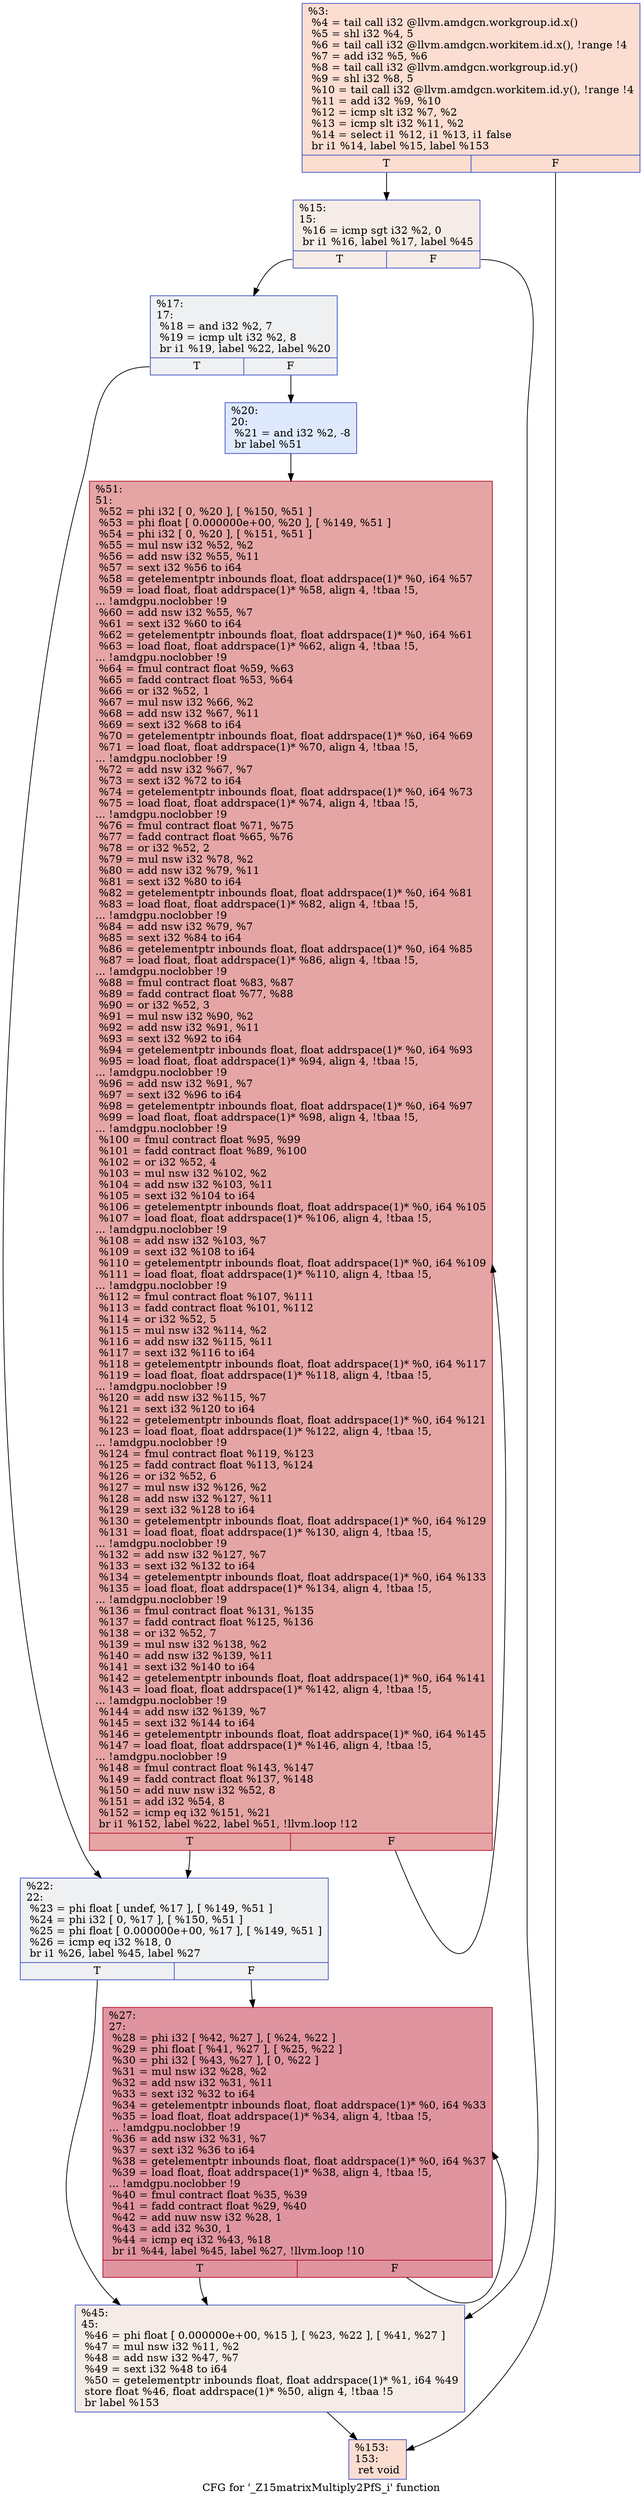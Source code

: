 digraph "CFG for '_Z15matrixMultiply2PfS_i' function" {
	label="CFG for '_Z15matrixMultiply2PfS_i' function";

	Node0x453c900 [shape=record,color="#3d50c3ff", style=filled, fillcolor="#f7b39670",label="{%3:\l  %4 = tail call i32 @llvm.amdgcn.workgroup.id.x()\l  %5 = shl i32 %4, 5\l  %6 = tail call i32 @llvm.amdgcn.workitem.id.x(), !range !4\l  %7 = add i32 %5, %6\l  %8 = tail call i32 @llvm.amdgcn.workgroup.id.y()\l  %9 = shl i32 %8, 5\l  %10 = tail call i32 @llvm.amdgcn.workitem.id.y(), !range !4\l  %11 = add i32 %9, %10\l  %12 = icmp slt i32 %7, %2\l  %13 = icmp slt i32 %11, %2\l  %14 = select i1 %12, i1 %13, i1 false\l  br i1 %14, label %15, label %153\l|{<s0>T|<s1>F}}"];
	Node0x453c900:s0 -> Node0x453ed80;
	Node0x453c900:s1 -> Node0x453ee10;
	Node0x453ed80 [shape=record,color="#3d50c3ff", style=filled, fillcolor="#ead5c970",label="{%15:\l15:                                               \l  %16 = icmp sgt i32 %2, 0\l  br i1 %16, label %17, label %45\l|{<s0>T|<s1>F}}"];
	Node0x453ed80:s0 -> Node0x453e200;
	Node0x453ed80:s1 -> Node0x453f120;
	Node0x453e200 [shape=record,color="#3d50c3ff", style=filled, fillcolor="#d9dce170",label="{%17:\l17:                                               \l  %18 = and i32 %2, 7\l  %19 = icmp ult i32 %2, 8\l  br i1 %19, label %22, label %20\l|{<s0>T|<s1>F}}"];
	Node0x453e200:s0 -> Node0x453f3a0;
	Node0x453e200:s1 -> Node0x453f3f0;
	Node0x453f3f0 [shape=record,color="#3d50c3ff", style=filled, fillcolor="#b5cdfa70",label="{%20:\l20:                                               \l  %21 = and i32 %2, -8\l  br label %51\l}"];
	Node0x453f3f0 -> Node0x453f5f0;
	Node0x453f3a0 [shape=record,color="#3d50c3ff", style=filled, fillcolor="#d9dce170",label="{%22:\l22:                                               \l  %23 = phi float [ undef, %17 ], [ %149, %51 ]\l  %24 = phi i32 [ 0, %17 ], [ %150, %51 ]\l  %25 = phi float [ 0.000000e+00, %17 ], [ %149, %51 ]\l  %26 = icmp eq i32 %18, 0\l  br i1 %26, label %45, label %27\l|{<s0>T|<s1>F}}"];
	Node0x453f3a0:s0 -> Node0x453f120;
	Node0x453f3a0:s1 -> Node0x4540860;
	Node0x4540860 [shape=record,color="#b70d28ff", style=filled, fillcolor="#b70d2870",label="{%27:\l27:                                               \l  %28 = phi i32 [ %42, %27 ], [ %24, %22 ]\l  %29 = phi float [ %41, %27 ], [ %25, %22 ]\l  %30 = phi i32 [ %43, %27 ], [ 0, %22 ]\l  %31 = mul nsw i32 %28, %2\l  %32 = add nsw i32 %31, %11\l  %33 = sext i32 %32 to i64\l  %34 = getelementptr inbounds float, float addrspace(1)* %0, i64 %33\l  %35 = load float, float addrspace(1)* %34, align 4, !tbaa !5,\l... !amdgpu.noclobber !9\l  %36 = add nsw i32 %31, %7\l  %37 = sext i32 %36 to i64\l  %38 = getelementptr inbounds float, float addrspace(1)* %0, i64 %37\l  %39 = load float, float addrspace(1)* %38, align 4, !tbaa !5,\l... !amdgpu.noclobber !9\l  %40 = fmul contract float %35, %39\l  %41 = fadd contract float %29, %40\l  %42 = add nuw nsw i32 %28, 1\l  %43 = add i32 %30, 1\l  %44 = icmp eq i32 %43, %18\l  br i1 %44, label %45, label %27, !llvm.loop !10\l|{<s0>T|<s1>F}}"];
	Node0x4540860:s0 -> Node0x453f120;
	Node0x4540860:s1 -> Node0x4540860;
	Node0x453f120 [shape=record,color="#3d50c3ff", style=filled, fillcolor="#ead5c970",label="{%45:\l45:                                               \l  %46 = phi float [ 0.000000e+00, %15 ], [ %23, %22 ], [ %41, %27 ]\l  %47 = mul nsw i32 %11, %2\l  %48 = add nsw i32 %47, %7\l  %49 = sext i32 %48 to i64\l  %50 = getelementptr inbounds float, float addrspace(1)* %1, i64 %49\l  store float %46, float addrspace(1)* %50, align 4, !tbaa !5\l  br label %153\l}"];
	Node0x453f120 -> Node0x453ee10;
	Node0x453f5f0 [shape=record,color="#b70d28ff", style=filled, fillcolor="#c5333470",label="{%51:\l51:                                               \l  %52 = phi i32 [ 0, %20 ], [ %150, %51 ]\l  %53 = phi float [ 0.000000e+00, %20 ], [ %149, %51 ]\l  %54 = phi i32 [ 0, %20 ], [ %151, %51 ]\l  %55 = mul nsw i32 %52, %2\l  %56 = add nsw i32 %55, %11\l  %57 = sext i32 %56 to i64\l  %58 = getelementptr inbounds float, float addrspace(1)* %0, i64 %57\l  %59 = load float, float addrspace(1)* %58, align 4, !tbaa !5,\l... !amdgpu.noclobber !9\l  %60 = add nsw i32 %55, %7\l  %61 = sext i32 %60 to i64\l  %62 = getelementptr inbounds float, float addrspace(1)* %0, i64 %61\l  %63 = load float, float addrspace(1)* %62, align 4, !tbaa !5,\l... !amdgpu.noclobber !9\l  %64 = fmul contract float %59, %63\l  %65 = fadd contract float %53, %64\l  %66 = or i32 %52, 1\l  %67 = mul nsw i32 %66, %2\l  %68 = add nsw i32 %67, %11\l  %69 = sext i32 %68 to i64\l  %70 = getelementptr inbounds float, float addrspace(1)* %0, i64 %69\l  %71 = load float, float addrspace(1)* %70, align 4, !tbaa !5,\l... !amdgpu.noclobber !9\l  %72 = add nsw i32 %67, %7\l  %73 = sext i32 %72 to i64\l  %74 = getelementptr inbounds float, float addrspace(1)* %0, i64 %73\l  %75 = load float, float addrspace(1)* %74, align 4, !tbaa !5,\l... !amdgpu.noclobber !9\l  %76 = fmul contract float %71, %75\l  %77 = fadd contract float %65, %76\l  %78 = or i32 %52, 2\l  %79 = mul nsw i32 %78, %2\l  %80 = add nsw i32 %79, %11\l  %81 = sext i32 %80 to i64\l  %82 = getelementptr inbounds float, float addrspace(1)* %0, i64 %81\l  %83 = load float, float addrspace(1)* %82, align 4, !tbaa !5,\l... !amdgpu.noclobber !9\l  %84 = add nsw i32 %79, %7\l  %85 = sext i32 %84 to i64\l  %86 = getelementptr inbounds float, float addrspace(1)* %0, i64 %85\l  %87 = load float, float addrspace(1)* %86, align 4, !tbaa !5,\l... !amdgpu.noclobber !9\l  %88 = fmul contract float %83, %87\l  %89 = fadd contract float %77, %88\l  %90 = or i32 %52, 3\l  %91 = mul nsw i32 %90, %2\l  %92 = add nsw i32 %91, %11\l  %93 = sext i32 %92 to i64\l  %94 = getelementptr inbounds float, float addrspace(1)* %0, i64 %93\l  %95 = load float, float addrspace(1)* %94, align 4, !tbaa !5,\l... !amdgpu.noclobber !9\l  %96 = add nsw i32 %91, %7\l  %97 = sext i32 %96 to i64\l  %98 = getelementptr inbounds float, float addrspace(1)* %0, i64 %97\l  %99 = load float, float addrspace(1)* %98, align 4, !tbaa !5,\l... !amdgpu.noclobber !9\l  %100 = fmul contract float %95, %99\l  %101 = fadd contract float %89, %100\l  %102 = or i32 %52, 4\l  %103 = mul nsw i32 %102, %2\l  %104 = add nsw i32 %103, %11\l  %105 = sext i32 %104 to i64\l  %106 = getelementptr inbounds float, float addrspace(1)* %0, i64 %105\l  %107 = load float, float addrspace(1)* %106, align 4, !tbaa !5,\l... !amdgpu.noclobber !9\l  %108 = add nsw i32 %103, %7\l  %109 = sext i32 %108 to i64\l  %110 = getelementptr inbounds float, float addrspace(1)* %0, i64 %109\l  %111 = load float, float addrspace(1)* %110, align 4, !tbaa !5,\l... !amdgpu.noclobber !9\l  %112 = fmul contract float %107, %111\l  %113 = fadd contract float %101, %112\l  %114 = or i32 %52, 5\l  %115 = mul nsw i32 %114, %2\l  %116 = add nsw i32 %115, %11\l  %117 = sext i32 %116 to i64\l  %118 = getelementptr inbounds float, float addrspace(1)* %0, i64 %117\l  %119 = load float, float addrspace(1)* %118, align 4, !tbaa !5,\l... !amdgpu.noclobber !9\l  %120 = add nsw i32 %115, %7\l  %121 = sext i32 %120 to i64\l  %122 = getelementptr inbounds float, float addrspace(1)* %0, i64 %121\l  %123 = load float, float addrspace(1)* %122, align 4, !tbaa !5,\l... !amdgpu.noclobber !9\l  %124 = fmul contract float %119, %123\l  %125 = fadd contract float %113, %124\l  %126 = or i32 %52, 6\l  %127 = mul nsw i32 %126, %2\l  %128 = add nsw i32 %127, %11\l  %129 = sext i32 %128 to i64\l  %130 = getelementptr inbounds float, float addrspace(1)* %0, i64 %129\l  %131 = load float, float addrspace(1)* %130, align 4, !tbaa !5,\l... !amdgpu.noclobber !9\l  %132 = add nsw i32 %127, %7\l  %133 = sext i32 %132 to i64\l  %134 = getelementptr inbounds float, float addrspace(1)* %0, i64 %133\l  %135 = load float, float addrspace(1)* %134, align 4, !tbaa !5,\l... !amdgpu.noclobber !9\l  %136 = fmul contract float %131, %135\l  %137 = fadd contract float %125, %136\l  %138 = or i32 %52, 7\l  %139 = mul nsw i32 %138, %2\l  %140 = add nsw i32 %139, %11\l  %141 = sext i32 %140 to i64\l  %142 = getelementptr inbounds float, float addrspace(1)* %0, i64 %141\l  %143 = load float, float addrspace(1)* %142, align 4, !tbaa !5,\l... !amdgpu.noclobber !9\l  %144 = add nsw i32 %139, %7\l  %145 = sext i32 %144 to i64\l  %146 = getelementptr inbounds float, float addrspace(1)* %0, i64 %145\l  %147 = load float, float addrspace(1)* %146, align 4, !tbaa !5,\l... !amdgpu.noclobber !9\l  %148 = fmul contract float %143, %147\l  %149 = fadd contract float %137, %148\l  %150 = add nuw nsw i32 %52, 8\l  %151 = add i32 %54, 8\l  %152 = icmp eq i32 %151, %21\l  br i1 %152, label %22, label %51, !llvm.loop !12\l|{<s0>T|<s1>F}}"];
	Node0x453f5f0:s0 -> Node0x453f3a0;
	Node0x453f5f0:s1 -> Node0x453f5f0;
	Node0x453ee10 [shape=record,color="#3d50c3ff", style=filled, fillcolor="#f7b39670",label="{%153:\l153:                                              \l  ret void\l}"];
}
